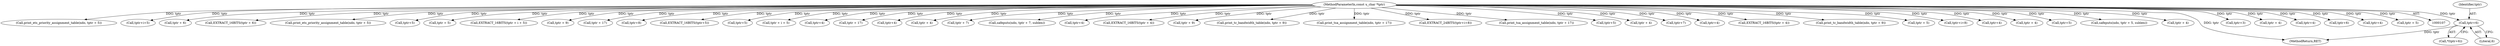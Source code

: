 digraph "0_tcpdump_34cec721d39c76be1e0a600829a7b17bdfb832b6@pointer" {
"1000223" [label="(Call,tptr+6)"];
"1000109" [label="(MethodParameterIn,const u_char *tptr)"];
"1000434" [label="(Call,print_ets_priority_assignment_table(ndo, tptr + 5))"];
"1000579" [label="(Call,tptr+i+5)"];
"1000810" [label="(Call,tptr + 6)"];
"1000809" [label="(Call,EXTRACT_16BITS(tptr + 6))"];
"1000401" [label="(Call,print_ets_priority_assignment_table(ndo, tptr + 5))"];
"1000664" [label="(Call,tptr+5)"];
"1000275" [label="(Call,tptr + 5)"];
"1000603" [label="(Call,EXTRACT_16BITS(tptr + i + 5))"];
"1000109" [label="(MethodParameterIn,const u_char *tptr)"];
"1000441" [label="(Call,tptr + 9)"];
"1000446" [label="(Call,tptr + 17)"];
"1000747" [label="(Call,tptr+8)"];
"1000179" [label="(Call,EXTRACT_16BITS(tptr+5))"];
"1000328" [label="(Call,tptr+5)"];
"1000604" [label="(Call,tptr + i + 5)"];
"1000224" [label="(Identifier,tptr)"];
"1000461" [label="(Call,tptr+4)"];
"1000413" [label="(Call,tptr + 17)"];
"1000630" [label="(Call,tptr+4)"];
"1000225" [label="(Literal,6)"];
"1000192" [label="(Call,tptr + 4)"];
"1000241" [label="(Call,tptr + 7)"];
"1000239" [label="(Call,safeputs(ndo, tptr + 7, sublen))"];
"1000257" [label="(Call,tptr+4)"];
"1000209" [label="(Call,EXTRACT_16BITS(tptr + 4))"];
"1000408" [label="(Call,tptr + 9)"];
"1000406" [label="(Call,print_tc_bandwidth_table(ndo, tptr + 9))"];
"1000411" [label="(Call,print_tsa_assignment_table(ndo, tptr + 17))"];
"1000838" [label="(Call,EXTRACT_24BITS(tptr+i+8))"];
"1000444" [label="(Call,print_tsa_assignment_table(ndo, tptr + 17))"];
"1000180" [label="(Call,tptr+5)"];
"1000161" [label="(Call,tptr + 4)"];
"1000712" [label="(Call,tptr+7)"];
"1000374" [label="(Call,tptr+4)"];
"1000160" [label="(Call,EXTRACT_16BITS(tptr + 4))"];
"1000439" [label="(Call,print_tc_bandwidth_table(ndo, tptr + 9))"];
"1000436" [label="(Call,tptr + 5)"];
"1000839" [label="(Call,tptr+i+8)"];
"1000222" [label="(Call,*(tptr+6))"];
"1000291" [label="(Call,tptr+4)"];
"1000540" [label="(Call,tptr + 4)"];
"1000495" [label="(Call,tptr+5)"];
"1000273" [label="(Call,safeputs(ndo, tptr + 5, sublen))"];
"1000431" [label="(Call,tptr + 4)"];
"1000869" [label="(MethodReturn,RET)"];
"1000223" [label="(Call,tptr+6)"];
"1000130" [label="(Call,tptr+3)"];
"1000210" [label="(Call,tptr + 4)"];
"1000780" [label="(Call,tptr+4)"];
"1000694" [label="(Call,tptr+6)"];
"1000188" [label="(Call,tptr+4)"];
"1000403" [label="(Call,tptr + 5)"];
"1000223" -> "1000222"  [label="AST: "];
"1000223" -> "1000225"  [label="CFG: "];
"1000224" -> "1000223"  [label="AST: "];
"1000225" -> "1000223"  [label="AST: "];
"1000222" -> "1000223"  [label="CFG: "];
"1000223" -> "1000869"  [label="DDG: tptr"];
"1000109" -> "1000223"  [label="DDG: tptr"];
"1000109" -> "1000107"  [label="AST: "];
"1000109" -> "1000869"  [label="DDG: tptr"];
"1000109" -> "1000130"  [label="DDG: tptr"];
"1000109" -> "1000160"  [label="DDG: tptr"];
"1000109" -> "1000161"  [label="DDG: tptr"];
"1000109" -> "1000179"  [label="DDG: tptr"];
"1000109" -> "1000180"  [label="DDG: tptr"];
"1000109" -> "1000188"  [label="DDG: tptr"];
"1000109" -> "1000192"  [label="DDG: tptr"];
"1000109" -> "1000209"  [label="DDG: tptr"];
"1000109" -> "1000210"  [label="DDG: tptr"];
"1000109" -> "1000239"  [label="DDG: tptr"];
"1000109" -> "1000241"  [label="DDG: tptr"];
"1000109" -> "1000257"  [label="DDG: tptr"];
"1000109" -> "1000273"  [label="DDG: tptr"];
"1000109" -> "1000275"  [label="DDG: tptr"];
"1000109" -> "1000291"  [label="DDG: tptr"];
"1000109" -> "1000328"  [label="DDG: tptr"];
"1000109" -> "1000374"  [label="DDG: tptr"];
"1000109" -> "1000401"  [label="DDG: tptr"];
"1000109" -> "1000403"  [label="DDG: tptr"];
"1000109" -> "1000406"  [label="DDG: tptr"];
"1000109" -> "1000408"  [label="DDG: tptr"];
"1000109" -> "1000411"  [label="DDG: tptr"];
"1000109" -> "1000413"  [label="DDG: tptr"];
"1000109" -> "1000431"  [label="DDG: tptr"];
"1000109" -> "1000434"  [label="DDG: tptr"];
"1000109" -> "1000436"  [label="DDG: tptr"];
"1000109" -> "1000439"  [label="DDG: tptr"];
"1000109" -> "1000441"  [label="DDG: tptr"];
"1000109" -> "1000444"  [label="DDG: tptr"];
"1000109" -> "1000446"  [label="DDG: tptr"];
"1000109" -> "1000461"  [label="DDG: tptr"];
"1000109" -> "1000495"  [label="DDG: tptr"];
"1000109" -> "1000540"  [label="DDG: tptr"];
"1000109" -> "1000579"  [label="DDG: tptr"];
"1000109" -> "1000603"  [label="DDG: tptr"];
"1000109" -> "1000604"  [label="DDG: tptr"];
"1000109" -> "1000630"  [label="DDG: tptr"];
"1000109" -> "1000664"  [label="DDG: tptr"];
"1000109" -> "1000694"  [label="DDG: tptr"];
"1000109" -> "1000712"  [label="DDG: tptr"];
"1000109" -> "1000747"  [label="DDG: tptr"];
"1000109" -> "1000780"  [label="DDG: tptr"];
"1000109" -> "1000809"  [label="DDG: tptr"];
"1000109" -> "1000810"  [label="DDG: tptr"];
"1000109" -> "1000838"  [label="DDG: tptr"];
"1000109" -> "1000839"  [label="DDG: tptr"];
}
